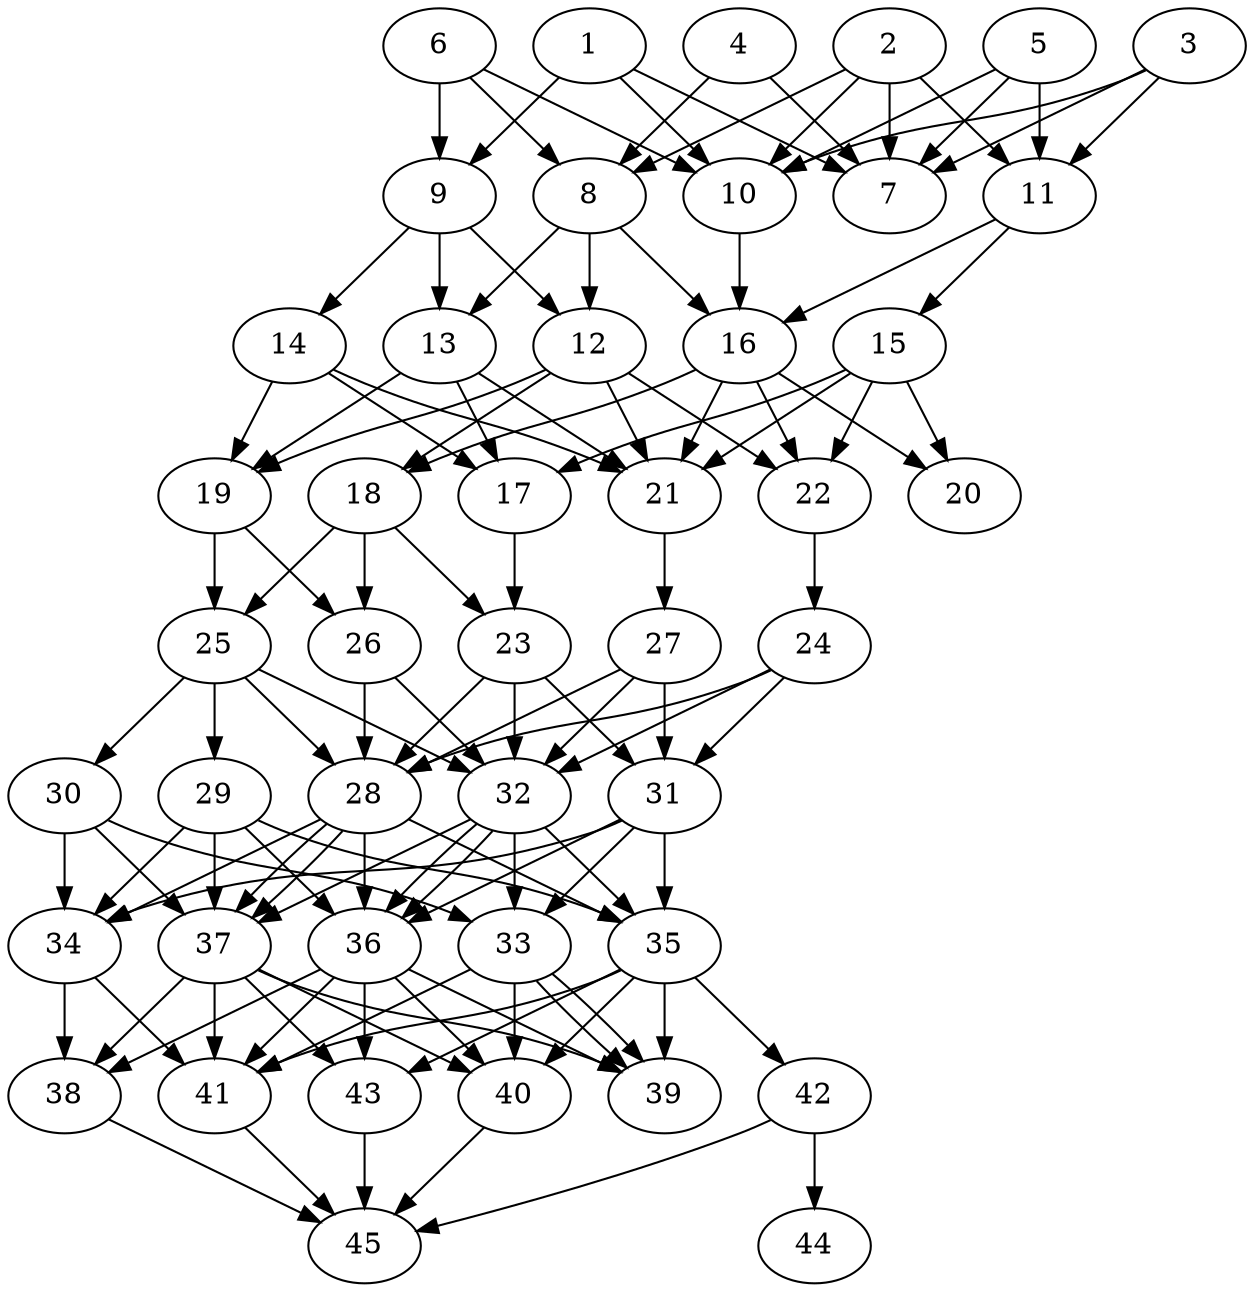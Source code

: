 // DAG automatically generated by daggen at Thu Oct  3 14:07:23 2019
// ./daggen --dot -n 45 --ccr 0.5 --fat 0.5 --regular 0.9 --density 0.9 --mindata 5242880 --maxdata 52428800 
digraph G {
  1 [size="26447872", alpha="0.18", expect_size="13223936"] 
  1 -> 7 [size ="13223936"]
  1 -> 9 [size ="13223936"]
  1 -> 10 [size ="13223936"]
  2 [size="80961536", alpha="0.14", expect_size="40480768"] 
  2 -> 7 [size ="40480768"]
  2 -> 8 [size ="40480768"]
  2 -> 10 [size ="40480768"]
  2 -> 11 [size ="40480768"]
  3 [size="66605056", alpha="0.06", expect_size="33302528"] 
  3 -> 7 [size ="33302528"]
  3 -> 10 [size ="33302528"]
  3 -> 11 [size ="33302528"]
  4 [size="86304768", alpha="0.14", expect_size="43152384"] 
  4 -> 7 [size ="43152384"]
  4 -> 8 [size ="43152384"]
  5 [size="40880128", alpha="0.13", expect_size="20440064"] 
  5 -> 7 [size ="20440064"]
  5 -> 10 [size ="20440064"]
  5 -> 11 [size ="20440064"]
  6 [size="51619840", alpha="0.13", expect_size="25809920"] 
  6 -> 8 [size ="25809920"]
  6 -> 9 [size ="25809920"]
  6 -> 10 [size ="25809920"]
  7 [size="103354368", alpha="0.10", expect_size="51677184"] 
  8 [size="43061248", alpha="0.12", expect_size="21530624"] 
  8 -> 12 [size ="21530624"]
  8 -> 13 [size ="21530624"]
  8 -> 16 [size ="21530624"]
  9 [size="82460672", alpha="0.01", expect_size="41230336"] 
  9 -> 12 [size ="41230336"]
  9 -> 13 [size ="41230336"]
  9 -> 14 [size ="41230336"]
  10 [size="83906560", alpha="0.12", expect_size="41953280"] 
  10 -> 16 [size ="41953280"]
  11 [size="49393664", alpha="0.03", expect_size="24696832"] 
  11 -> 15 [size ="24696832"]
  11 -> 16 [size ="24696832"]
  12 [size="41836544", alpha="0.09", expect_size="20918272"] 
  12 -> 18 [size ="20918272"]
  12 -> 19 [size ="20918272"]
  12 -> 21 [size ="20918272"]
  12 -> 22 [size ="20918272"]
  13 [size="12474368", alpha="0.15", expect_size="6237184"] 
  13 -> 17 [size ="6237184"]
  13 -> 19 [size ="6237184"]
  13 -> 21 [size ="6237184"]
  14 [size="42020864", alpha="0.03", expect_size="21010432"] 
  14 -> 17 [size ="21010432"]
  14 -> 19 [size ="21010432"]
  14 -> 21 [size ="21010432"]
  15 [size="15462400", alpha="0.18", expect_size="7731200"] 
  15 -> 17 [size ="7731200"]
  15 -> 20 [size ="7731200"]
  15 -> 21 [size ="7731200"]
  15 -> 22 [size ="7731200"]
  16 [size="77942784", alpha="0.10", expect_size="38971392"] 
  16 -> 18 [size ="38971392"]
  16 -> 20 [size ="38971392"]
  16 -> 21 [size ="38971392"]
  16 -> 22 [size ="38971392"]
  17 [size="42862592", alpha="0.08", expect_size="21431296"] 
  17 -> 23 [size ="21431296"]
  18 [size="91435008", alpha="0.19", expect_size="45717504"] 
  18 -> 23 [size ="45717504"]
  18 -> 25 [size ="45717504"]
  18 -> 26 [size ="45717504"]
  19 [size="51378176", alpha="0.08", expect_size="25689088"] 
  19 -> 25 [size ="25689088"]
  19 -> 26 [size ="25689088"]
  20 [size="56180736", alpha="0.00", expect_size="28090368"] 
  21 [size="18132992", alpha="0.16", expect_size="9066496"] 
  21 -> 27 [size ="9066496"]
  22 [size="31414272", alpha="0.06", expect_size="15707136"] 
  22 -> 24 [size ="15707136"]
  23 [size="75696128", alpha="0.08", expect_size="37848064"] 
  23 -> 28 [size ="37848064"]
  23 -> 31 [size ="37848064"]
  23 -> 32 [size ="37848064"]
  24 [size="51079168", alpha="0.06", expect_size="25539584"] 
  24 -> 28 [size ="25539584"]
  24 -> 31 [size ="25539584"]
  24 -> 32 [size ="25539584"]
  25 [size="63014912", alpha="0.11", expect_size="31507456"] 
  25 -> 28 [size ="31507456"]
  25 -> 29 [size ="31507456"]
  25 -> 30 [size ="31507456"]
  25 -> 32 [size ="31507456"]
  26 [size="52193280", alpha="0.04", expect_size="26096640"] 
  26 -> 28 [size ="26096640"]
  26 -> 32 [size ="26096640"]
  27 [size="98426880", alpha="0.17", expect_size="49213440"] 
  27 -> 28 [size ="49213440"]
  27 -> 31 [size ="49213440"]
  27 -> 32 [size ="49213440"]
  28 [size="41506816", alpha="0.17", expect_size="20753408"] 
  28 -> 34 [size ="20753408"]
  28 -> 35 [size ="20753408"]
  28 -> 36 [size ="20753408"]
  28 -> 37 [size ="20753408"]
  28 -> 37 [size ="20753408"]
  29 [size="37185536", alpha="0.12", expect_size="18592768"] 
  29 -> 34 [size ="18592768"]
  29 -> 35 [size ="18592768"]
  29 -> 36 [size ="18592768"]
  29 -> 37 [size ="18592768"]
  30 [size="76412928", alpha="0.03", expect_size="38206464"] 
  30 -> 33 [size ="38206464"]
  30 -> 34 [size ="38206464"]
  30 -> 37 [size ="38206464"]
  31 [size="77461504", alpha="0.02", expect_size="38730752"] 
  31 -> 33 [size ="38730752"]
  31 -> 34 [size ="38730752"]
  31 -> 35 [size ="38730752"]
  31 -> 36 [size ="38730752"]
  32 [size="56289280", alpha="0.08", expect_size="28144640"] 
  32 -> 33 [size ="28144640"]
  32 -> 35 [size ="28144640"]
  32 -> 36 [size ="28144640"]
  32 -> 36 [size ="28144640"]
  32 -> 37 [size ="28144640"]
  33 [size="83380224", alpha="0.14", expect_size="41690112"] 
  33 -> 39 [size ="41690112"]
  33 -> 39 [size ="41690112"]
  33 -> 40 [size ="41690112"]
  33 -> 41 [size ="41690112"]
  34 [size="26105856", alpha="0.06", expect_size="13052928"] 
  34 -> 38 [size ="13052928"]
  34 -> 41 [size ="13052928"]
  35 [size="54661120", alpha="0.00", expect_size="27330560"] 
  35 -> 39 [size ="27330560"]
  35 -> 40 [size ="27330560"]
  35 -> 41 [size ="27330560"]
  35 -> 42 [size ="27330560"]
  35 -> 43 [size ="27330560"]
  36 [size="10696704", alpha="0.08", expect_size="5348352"] 
  36 -> 38 [size ="5348352"]
  36 -> 39 [size ="5348352"]
  36 -> 40 [size ="5348352"]
  36 -> 41 [size ="5348352"]
  36 -> 43 [size ="5348352"]
  37 [size="29720576", alpha="0.03", expect_size="14860288"] 
  37 -> 38 [size ="14860288"]
  37 -> 39 [size ="14860288"]
  37 -> 40 [size ="14860288"]
  37 -> 41 [size ="14860288"]
  37 -> 43 [size ="14860288"]
  38 [size="15859712", alpha="0.15", expect_size="7929856"] 
  38 -> 45 [size ="7929856"]
  39 [size="96059392", alpha="0.16", expect_size="48029696"] 
  40 [size="59181056", alpha="0.07", expect_size="29590528"] 
  40 -> 45 [size ="29590528"]
  41 [size="73019392", alpha="0.19", expect_size="36509696"] 
  41 -> 45 [size ="36509696"]
  42 [size="82110464", alpha="0.15", expect_size="41055232"] 
  42 -> 44 [size ="41055232"]
  42 -> 45 [size ="41055232"]
  43 [size="23431168", alpha="0.06", expect_size="11715584"] 
  43 -> 45 [size ="11715584"]
  44 [size="87717888", alpha="0.04", expect_size="43858944"] 
  45 [size="23392256", alpha="0.15", expect_size="11696128"] 
}
